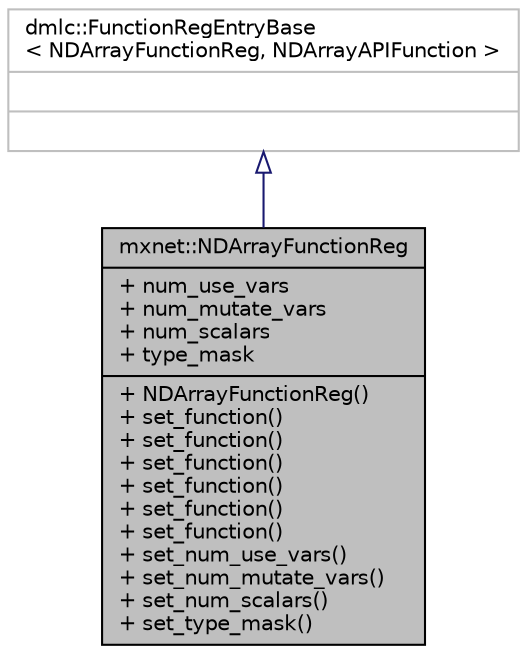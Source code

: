 digraph "mxnet::NDArrayFunctionReg"
{
  edge [fontname="Helvetica",fontsize="10",labelfontname="Helvetica",labelfontsize="10"];
  node [fontname="Helvetica",fontsize="10",shape=record];
  Node1 [label="{mxnet::NDArrayFunctionReg\n|+ num_use_vars\l+ num_mutate_vars\l+ num_scalars\l+ type_mask\l|+ NDArrayFunctionReg()\l+ set_function()\l+ set_function()\l+ set_function()\l+ set_function()\l+ set_function()\l+ set_function()\l+ set_num_use_vars()\l+ set_num_mutate_vars()\l+ set_num_scalars()\l+ set_type_mask()\l}",height=0.2,width=0.4,color="black", fillcolor="grey75", style="filled" fontcolor="black"];
  Node2 -> Node1 [dir="back",color="midnightblue",fontsize="10",style="solid",arrowtail="onormal",fontname="Helvetica"];
  Node2 [label="{dmlc::FunctionRegEntryBase\l\< NDArrayFunctionReg, NDArrayAPIFunction \>\n||}",height=0.2,width=0.4,color="grey75", fillcolor="white", style="filled"];
}
